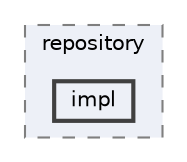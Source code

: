 digraph "repository/brm-core/src/main/java/com/sterlite/cal/brm/core/repository/impl"
{
 // LATEX_PDF_SIZE
  bgcolor="transparent";
  edge [fontname=Helvetica,fontsize=10,labelfontname=Helvetica,labelfontsize=10];
  node [fontname=Helvetica,fontsize=10,shape=box,height=0.2,width=0.4];
  compound=true
  subgraph clusterdir_3fe24f70a50417dfa11ab2fdf174ce24 {
    graph [ bgcolor="#edf0f7", pencolor="grey50", label="repository", fontname=Helvetica,fontsize=10 style="filled,dashed", URL="dir_3fe24f70a50417dfa11ab2fdf174ce24.html",tooltip=""]
  dir_3efd598fcb94f52f3bdc1b4208dbe563 [label="impl", fillcolor="#edf0f7", color="grey25", style="filled,bold", URL="dir_3efd598fcb94f52f3bdc1b4208dbe563.html",tooltip=""];
  }
}
